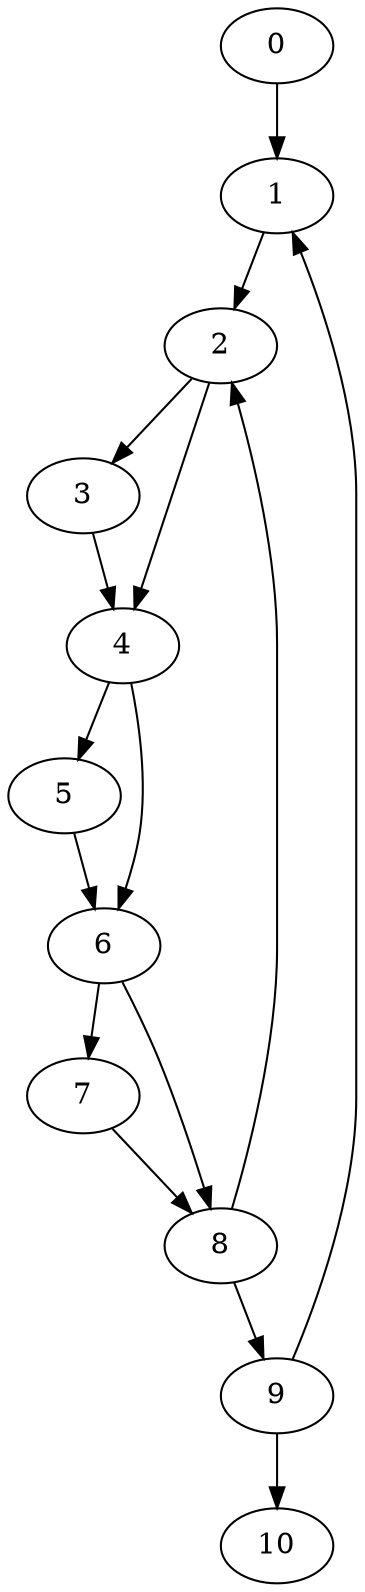 digraph {
	0
	1
	2
	3
	4
	5
	6
	7
	8
	9
	10
	4 -> 5
	6 -> 7
	6 -> 8
	7 -> 8
	8 -> 9
	9 -> 10
	2 -> 4
	3 -> 4
	0 -> 1
	9 -> 1
	1 -> 2
	8 -> 2
	2 -> 3
	4 -> 6
	5 -> 6
}
